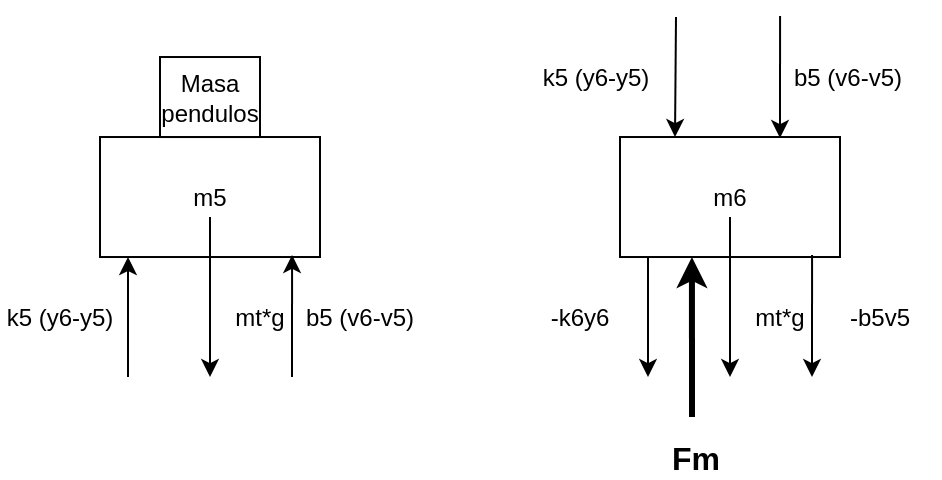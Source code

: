 <mxfile version="14.4.7" type="github">
  <diagram id="ZjhsMKhN44KJ2cFneLGE" name="Page-1">
    <mxGraphModel dx="801" dy="487" grid="1" gridSize="10" guides="1" tooltips="1" connect="1" arrows="1" fold="1" page="1" pageScale="1" pageWidth="500" pageHeight="270" math="0" shadow="0">
      <root>
        <mxCell id="0" />
        <mxCell id="1" parent="0" />
        <mxCell id="K-GKcDML_pelAGG3qYEI-1" value="&lt;div align=&quot;center&quot;&gt;m5&lt;/div&gt;" style="rounded=0;whiteSpace=wrap;html=1;align=center;" vertex="1" parent="1">
          <mxGeometry x="70" y="85.51" width="110" height="60" as="geometry" />
        </mxCell>
        <mxCell id="K-GKcDML_pelAGG3qYEI-3" value="Masa pendulos" style="rounded=0;whiteSpace=wrap;html=1;" vertex="1" parent="1">
          <mxGeometry x="100" y="45.51" width="50" height="40" as="geometry" />
        </mxCell>
        <mxCell id="K-GKcDML_pelAGG3qYEI-4" value="" style="endArrow=classic;html=1;" edge="1" parent="1">
          <mxGeometry width="50" height="50" relative="1" as="geometry">
            <mxPoint x="125" y="125.51" as="sourcePoint" />
            <mxPoint x="125" y="205.51" as="targetPoint" />
          </mxGeometry>
        </mxCell>
        <mxCell id="K-GKcDML_pelAGG3qYEI-8" value="mt*g" style="text;html=1;strokeColor=none;fillColor=none;align=center;verticalAlign=middle;whiteSpace=wrap;rounded=0;" vertex="1" parent="1">
          <mxGeometry x="130" y="165.51" width="40" height="20" as="geometry" />
        </mxCell>
        <mxCell id="K-GKcDML_pelAGG3qYEI-9" value="" style="endArrow=classic;html=1;" edge="1" parent="1">
          <mxGeometry width="50" height="50" relative="1" as="geometry">
            <mxPoint x="84" y="205.51" as="sourcePoint" />
            <mxPoint x="84" y="145.51" as="targetPoint" />
          </mxGeometry>
        </mxCell>
        <mxCell id="K-GKcDML_pelAGG3qYEI-11" value="k5 (y6-y5)" style="text;html=1;strokeColor=none;fillColor=none;align=center;verticalAlign=middle;whiteSpace=wrap;rounded=0;" vertex="1" parent="1">
          <mxGeometry x="20" y="165.51" width="60" height="20" as="geometry" />
        </mxCell>
        <mxCell id="K-GKcDML_pelAGG3qYEI-12" value="" style="endArrow=classic;html=1;entryX=0.873;entryY=0.983;entryDx=0;entryDy=0;entryPerimeter=0;" edge="1" parent="1" target="K-GKcDML_pelAGG3qYEI-1">
          <mxGeometry width="50" height="50" relative="1" as="geometry">
            <mxPoint x="166" y="205.51" as="sourcePoint" />
            <mxPoint x="94" y="155.51" as="targetPoint" />
          </mxGeometry>
        </mxCell>
        <mxCell id="K-GKcDML_pelAGG3qYEI-13" value="b5 (v6-v5)" style="text;html=1;strokeColor=none;fillColor=none;align=center;verticalAlign=middle;whiteSpace=wrap;rounded=0;" vertex="1" parent="1">
          <mxGeometry x="170" y="165.51" width="60" height="20" as="geometry" />
        </mxCell>
        <mxCell id="K-GKcDML_pelAGG3qYEI-14" value="m6" style="rounded=0;whiteSpace=wrap;html=1;" vertex="1" parent="1">
          <mxGeometry x="330" y="85.51" width="110" height="60" as="geometry" />
        </mxCell>
        <mxCell id="K-GKcDML_pelAGG3qYEI-16" value="" style="endArrow=classic;html=1;exitX=0.5;exitY=0.667;exitDx=0;exitDy=0;exitPerimeter=0;" edge="1" parent="1" source="K-GKcDML_pelAGG3qYEI-14">
          <mxGeometry width="50" height="50" relative="1" as="geometry">
            <mxPoint x="340" y="205.51" as="sourcePoint" />
            <mxPoint x="385" y="205.51" as="targetPoint" />
          </mxGeometry>
        </mxCell>
        <mxCell id="K-GKcDML_pelAGG3qYEI-17" value="mt*g" style="text;html=1;strokeColor=none;fillColor=none;align=center;verticalAlign=middle;whiteSpace=wrap;rounded=0;" vertex="1" parent="1">
          <mxGeometry x="390" y="165.51" width="40" height="20" as="geometry" />
        </mxCell>
        <mxCell id="K-GKcDML_pelAGG3qYEI-18" value="" style="endArrow=none;html=1;startArrow=classic;startFill=1;endFill=0;" edge="1" parent="1">
          <mxGeometry width="50" height="50" relative="1" as="geometry">
            <mxPoint x="344" y="205.51" as="sourcePoint" />
            <mxPoint x="344" y="145.51" as="targetPoint" />
          </mxGeometry>
        </mxCell>
        <mxCell id="K-GKcDML_pelAGG3qYEI-19" value="-k6y6" style="text;html=1;strokeColor=none;fillColor=none;align=center;verticalAlign=middle;whiteSpace=wrap;rounded=0;" vertex="1" parent="1">
          <mxGeometry x="280" y="165.51" width="60" height="20" as="geometry" />
        </mxCell>
        <mxCell id="K-GKcDML_pelAGG3qYEI-20" value="" style="endArrow=none;html=1;entryX=0.873;entryY=0.983;entryDx=0;entryDy=0;entryPerimeter=0;endFill=0;startArrow=classic;startFill=1;" edge="1" parent="1" target="K-GKcDML_pelAGG3qYEI-14">
          <mxGeometry width="50" height="50" relative="1" as="geometry">
            <mxPoint x="426" y="205.51" as="sourcePoint" />
            <mxPoint x="354" y="155.51" as="targetPoint" />
          </mxGeometry>
        </mxCell>
        <mxCell id="K-GKcDML_pelAGG3qYEI-21" value="-b5v5" style="text;html=1;strokeColor=none;fillColor=none;align=center;verticalAlign=middle;whiteSpace=wrap;rounded=0;" vertex="1" parent="1">
          <mxGeometry x="430" y="165.51" width="60" height="20" as="geometry" />
        </mxCell>
        <mxCell id="K-GKcDML_pelAGG3qYEI-22" value="" style="endArrow=classic;html=1;entryX=0.25;entryY=0;entryDx=0;entryDy=0;" edge="1" parent="1" target="K-GKcDML_pelAGG3qYEI-14">
          <mxGeometry width="50" height="50" relative="1" as="geometry">
            <mxPoint x="358" y="25.51" as="sourcePoint" />
            <mxPoint x="352" y="25.51" as="targetPoint" />
          </mxGeometry>
        </mxCell>
        <mxCell id="K-GKcDML_pelAGG3qYEI-23" value="k5 (y6-y5)" style="text;html=1;strokeColor=none;fillColor=none;align=center;verticalAlign=middle;whiteSpace=wrap;rounded=0;" vertex="1" parent="1">
          <mxGeometry x="288" y="45.51" width="60" height="20" as="geometry" />
        </mxCell>
        <mxCell id="K-GKcDML_pelAGG3qYEI-24" value="" style="endArrow=none;html=1;entryX=0.873;entryY=0.983;entryDx=0;entryDy=0;entryPerimeter=0;endFill=0;startArrow=classic;startFill=1;" edge="1" parent="1">
          <mxGeometry width="50" height="50" relative="1" as="geometry">
            <mxPoint x="410" y="86.02" as="sourcePoint" />
            <mxPoint x="410.03" y="25.0" as="targetPoint" />
          </mxGeometry>
        </mxCell>
        <mxCell id="K-GKcDML_pelAGG3qYEI-25" value="b5 (v6-v5)" style="text;html=1;strokeColor=none;fillColor=none;align=center;verticalAlign=middle;whiteSpace=wrap;rounded=0;" vertex="1" parent="1">
          <mxGeometry x="414" y="46.02" width="60" height="20" as="geometry" />
        </mxCell>
        <mxCell id="K-GKcDML_pelAGG3qYEI-26" value="" style="endArrow=classic;html=1;entryX=0.345;entryY=1;entryDx=0;entryDy=0;entryPerimeter=0;strokeColor=none;jumpSize=8;" edge="1" parent="1" source="K-GKcDML_pelAGG3qYEI-28" target="K-GKcDML_pelAGG3qYEI-14">
          <mxGeometry width="50" height="50" relative="1" as="geometry">
            <mxPoint x="368" y="245.51" as="sourcePoint" />
            <mxPoint x="380" y="225.51" as="targetPoint" />
          </mxGeometry>
        </mxCell>
        <mxCell id="K-GKcDML_pelAGG3qYEI-27" value="" style="endArrow=classic;html=1;entryX=0.327;entryY=1;entryDx=0;entryDy=0;entryPerimeter=0;jumpSize=14;strokeWidth=3;" edge="1" parent="1" target="K-GKcDML_pelAGG3qYEI-14">
          <mxGeometry width="50" height="50" relative="1" as="geometry">
            <mxPoint x="366" y="225.51" as="sourcePoint" />
            <mxPoint x="400" y="245.51" as="targetPoint" />
          </mxGeometry>
        </mxCell>
        <mxCell id="K-GKcDML_pelAGG3qYEI-28" value="Fm" style="text;html=1;strokeColor=none;fillColor=none;align=center;verticalAlign=middle;whiteSpace=wrap;rounded=0;strokeWidth=3;fontSize=16;fontStyle=1" vertex="1" parent="1">
          <mxGeometry x="348" y="235.51" width="40" height="20" as="geometry" />
        </mxCell>
      </root>
    </mxGraphModel>
  </diagram>
</mxfile>
